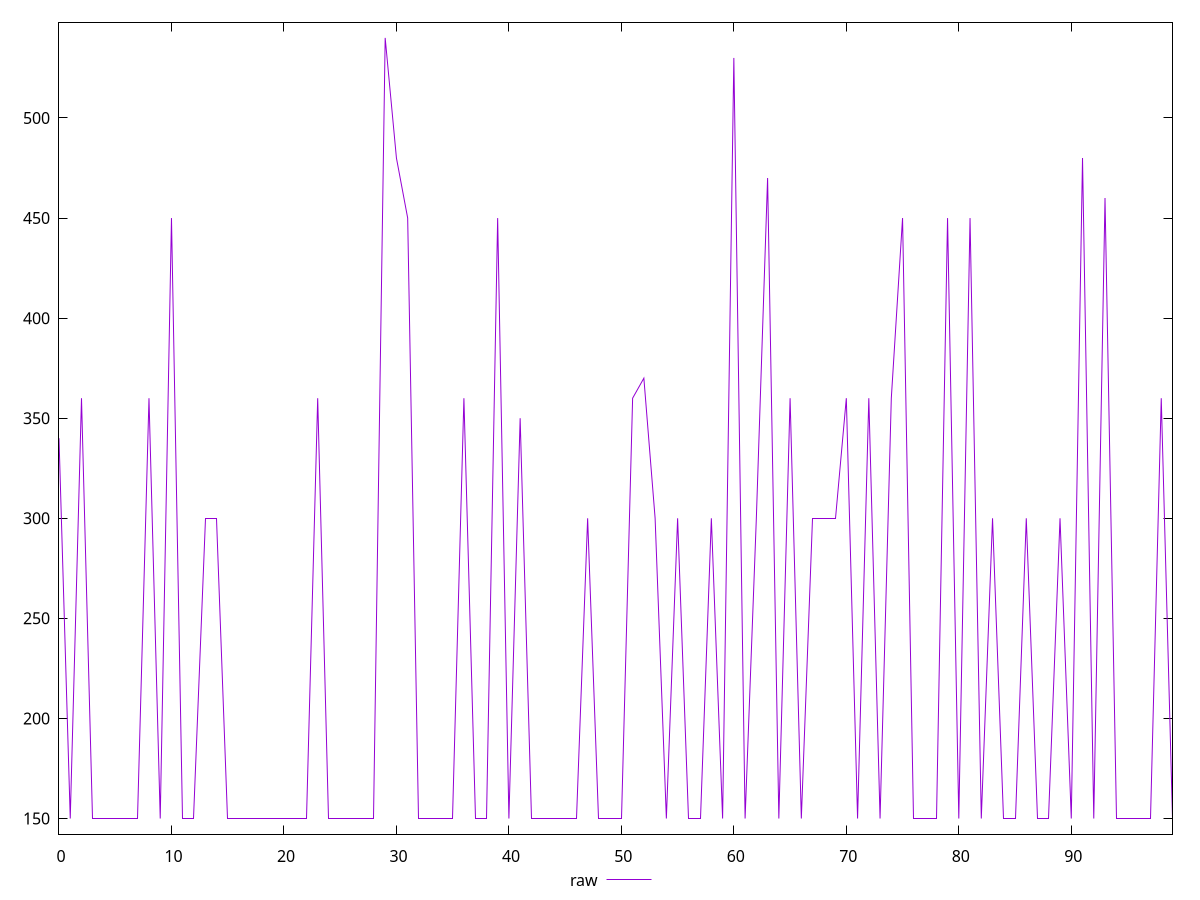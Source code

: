 reset

$raw <<EOF
0 340
1 150
2 360
3 150
4 150
5 150
6 150
7 150
8 360
9 150
10 450
11 150
12 150
13 300
14 300
15 150
16 150
17 150
18 150
19 150
20 150
21 150
22 150
23 360
24 150
25 150
26 150
27 150
28 150
29 540
30 480
31 450
32 150
33 150
34 150
35 150
36 360
37 150
38 150
39 450
40 150
41 350
42 150
43 150
44 150
45 150
46 150
47 300
48 150
49 150
50 150
51 360
52 370
53 300
54 150
55 300
56 150
57 150
58 300
59 150
60 530
61 150
62 300
63 470
64 150
65 360
66 150
67 300
68 300
69 300
70 360
71 150
72 360
73 150
74 360
75 450
76 150
77 150
78 150
79 450
80 150
81 450
82 150
83 300
84 150
85 150
86 300
87 150
88 150
89 300
90 150
91 480
92 150
93 460
94 150
95 150
96 150
97 150
98 360
99 150
EOF

set key outside below
set xrange [0:99]
set yrange [142.2:547.8]
set trange [142.2:547.8]
set terminal svg size 640, 500 enhanced background rgb 'white'
set output "reports/report_00031_2021-02-24T23-18-18.084Z/uses-text-compression/samples/card/raw/values.svg"

plot $raw title "raw" with line

reset
